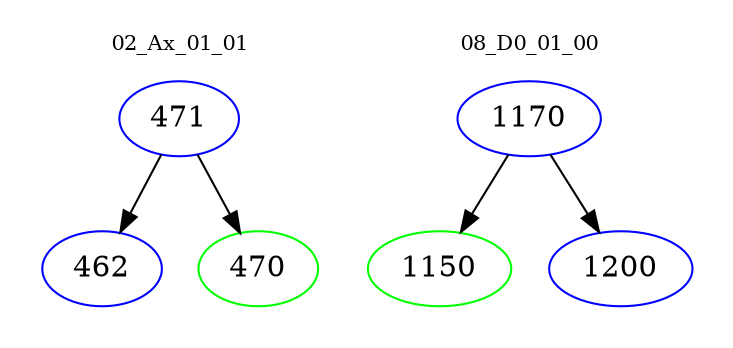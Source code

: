 digraph{
subgraph cluster_0 {
color = white
label = "02_Ax_01_01";
fontsize=10;
T0_471 [label="471", color="blue"]
T0_471 -> T0_462 [color="black"]
T0_462 [label="462", color="blue"]
T0_471 -> T0_470 [color="black"]
T0_470 [label="470", color="green"]
}
subgraph cluster_1 {
color = white
label = "08_D0_01_00";
fontsize=10;
T1_1170 [label="1170", color="blue"]
T1_1170 -> T1_1150 [color="black"]
T1_1150 [label="1150", color="green"]
T1_1170 -> T1_1200 [color="black"]
T1_1200 [label="1200", color="blue"]
}
}
